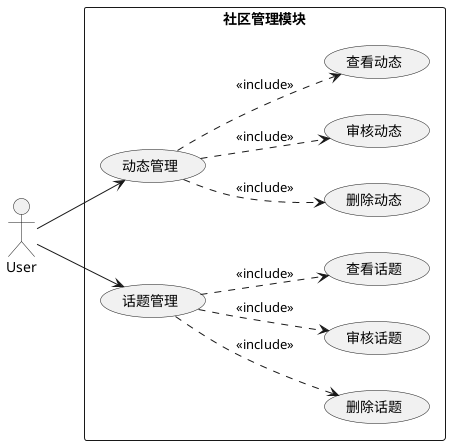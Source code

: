 @startuml
left to right direction
skinparam packageStyle rectangle
actor User
rectangle 社区管理模块 {
  User --> (动态管理)
  (动态管理) ..> (删除动态) : <<include>>
  (动态管理) ..> (审核动态) : <<include>>
  (动态管理) ..> (查看动态) : <<include>>
  User --> (话题管理)
  (话题管理) ..> (删除话题) : <<include>>
  (话题管理) ..> (审核话题) : <<include>>
  (话题管理) ..> (查看话题) : <<include>>
}
@enduml
